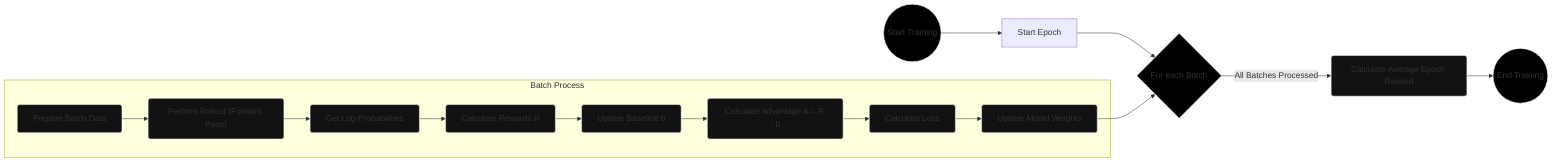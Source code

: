 graph LR
    A_start((Start Training)) --> B[Start Epoch]
    B --> C{For each Batch}

    %% --- Batch Process (Right Column) ---
    subgraph "Batch Process"
        D["Prepare Batch Data"]
        E["Perform Rollout (Forward Pass)"]
        F["Get Log-Probabilities"]
        G["Calculate Rewards R"]
        H["Update Baseline b"]
        I["Calculate Advantage A = R - b"]
        J["Calculate Loss"]
        K["Update Model Weights"]

        D --> E --> F --> G --> H --> I --> J --> K
    end

    %% --- Exit Path ---
    C -- All Batches Processed --> L[Calculate Average Epoch Reward]
    L --> M((End Training))

    %% --- Loop Back ---
    K --> C

    %% --- Style and Layout ---
    classDef start fill:#000, stroke:#fff, strokeWidth:2, textColor:#fff, rx:10, ry:10;
    classDef decision fill:#000, stroke:#fff, strokeWidth:2, textColor:#fff, shape:diamond;
    classDef process fill:#121212, stroke:#fff, strokeWidth:2, textColor:#fff, rx:5, ry:5;
    classDef terminal fill:#000, stroke:#fff, strokeWidth:2, textColor:#fff, rx:10, ry:10;

    class A_start,M terminal
    class C decision
    class D,E,F,G,H,I,J,K,L process